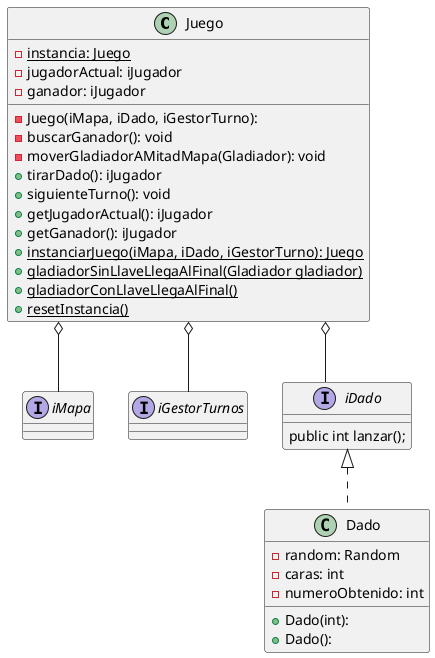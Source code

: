 @startuml
skinparam linetype ortho

class Juego {
- {static}instancia: Juego
- Juego(iMapa, iDado, iGestorTurno):
- jugadorActual: iJugador
- buscarGanador(): void
- moverGladiadorAMitadMapa(Gladiador): void
- ganador: iJugador
+ tirarDado(): iJugador
+ siguienteTurno(): void
+ getJugadorActual(): iJugador
+ getGanador(): iJugador
+ {static}instanciarJuego(iMapa, iDado, iGestorTurno): Juego
+ {static}gladiadorSinLlaveLlegaAlFinal(Gladiador gladiador)
+ {static} gladiadorConLlaveLlegaAlFinal()
+ {static} resetInstancia()

}
interface iMapa
interface iGestorTurnos


interface iDado {
    public int lanzar();
}


class Dado {
  + Dado(int):
  + Dado():
  - random: Random
  - caras: int
  - numeroObtenido: int
}

Juego o-- iMapa
Juego o-- iGestorTurnos
Juego o-- iDado
iDado <|.- Dado


@enduml